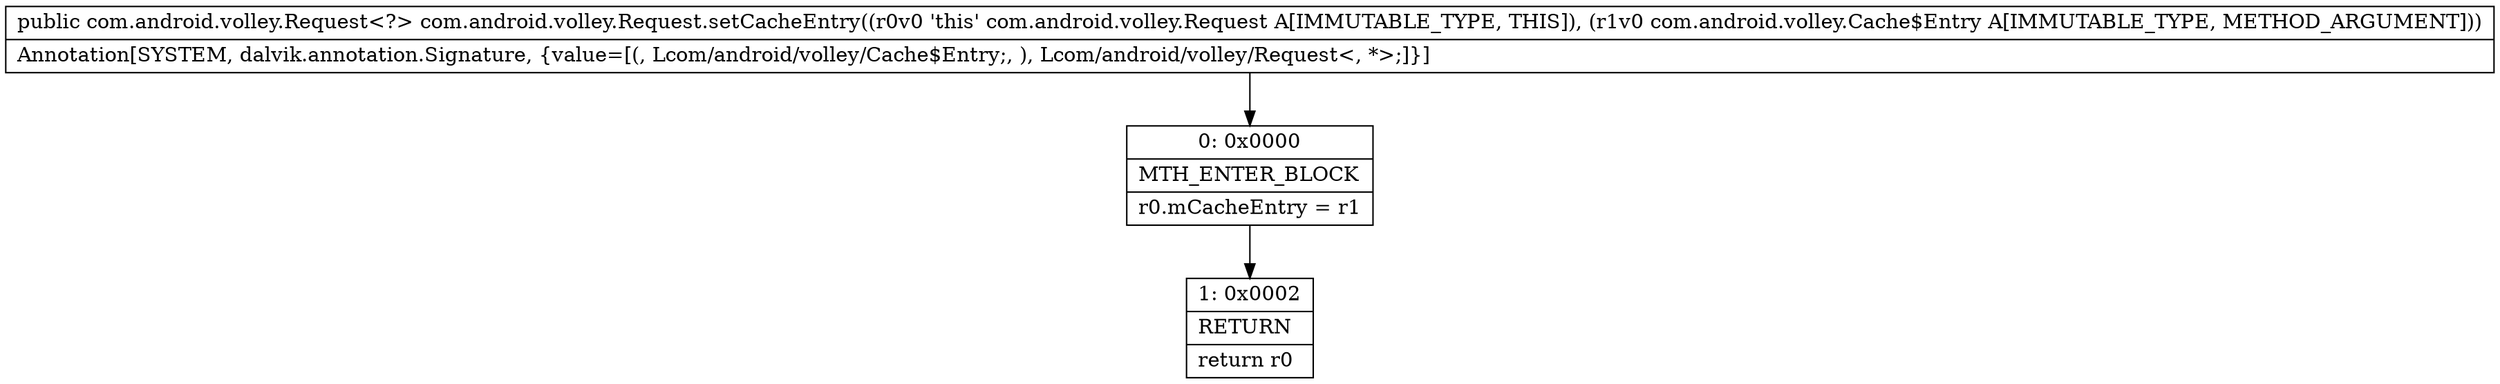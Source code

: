 digraph "CFG forcom.android.volley.Request.setCacheEntry(Lcom\/android\/volley\/Cache$Entry;)Lcom\/android\/volley\/Request;" {
Node_0 [shape=record,label="{0\:\ 0x0000|MTH_ENTER_BLOCK\l|r0.mCacheEntry = r1\l}"];
Node_1 [shape=record,label="{1\:\ 0x0002|RETURN\l|return r0\l}"];
MethodNode[shape=record,label="{public com.android.volley.Request\<?\> com.android.volley.Request.setCacheEntry((r0v0 'this' com.android.volley.Request A[IMMUTABLE_TYPE, THIS]), (r1v0 com.android.volley.Cache$Entry A[IMMUTABLE_TYPE, METHOD_ARGUMENT]))  | Annotation[SYSTEM, dalvik.annotation.Signature, \{value=[(, Lcom\/android\/volley\/Cache$Entry;, ), Lcom\/android\/volley\/Request\<, *\>;]\}]\l}"];
MethodNode -> Node_0;
Node_0 -> Node_1;
}

